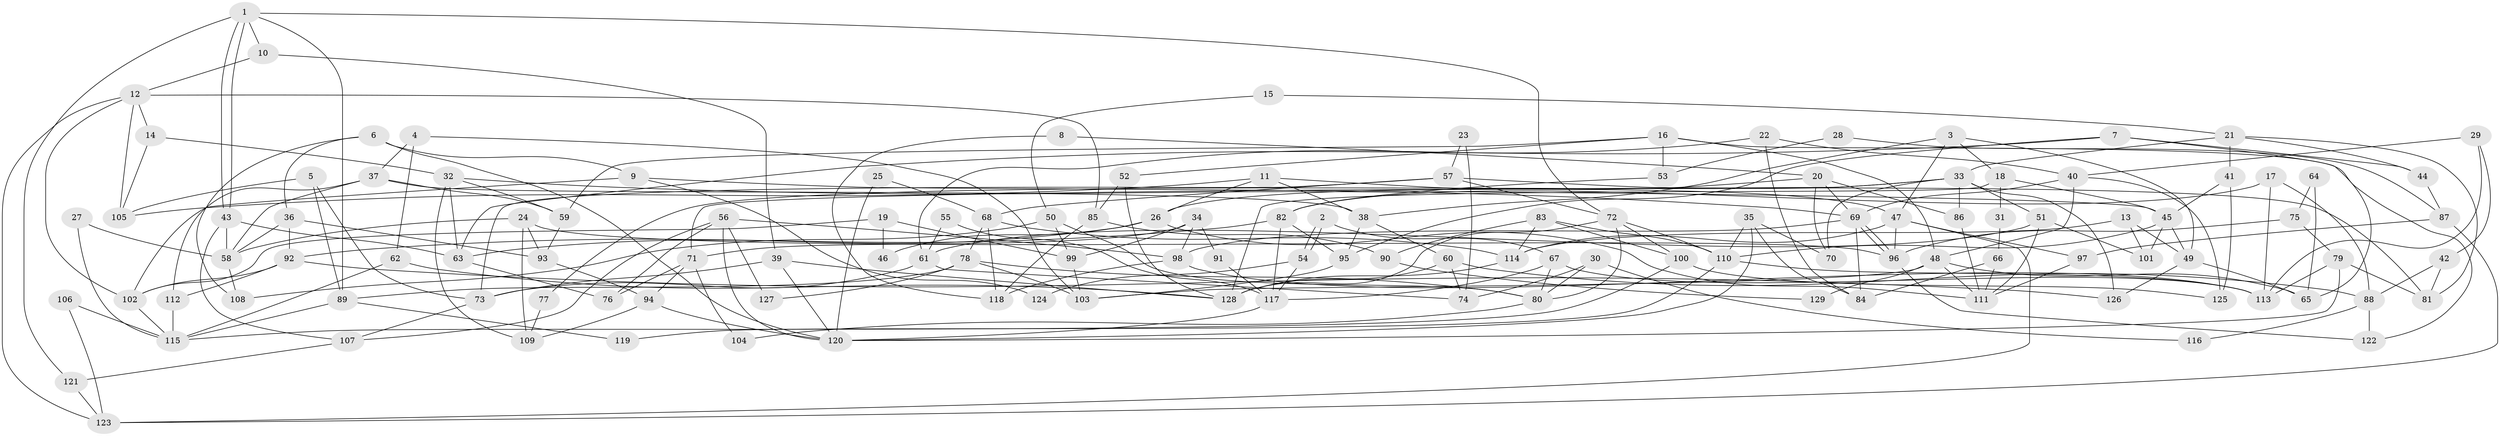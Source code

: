 // Generated by graph-tools (version 1.1) at 2025/11/02/27/25 16:11:18]
// undirected, 129 vertices, 258 edges
graph export_dot {
graph [start="1"]
  node [color=gray90,style=filled];
  1;
  2;
  3;
  4;
  5;
  6;
  7;
  8;
  9;
  10;
  11;
  12;
  13;
  14;
  15;
  16;
  17;
  18;
  19;
  20;
  21;
  22;
  23;
  24;
  25;
  26;
  27;
  28;
  29;
  30;
  31;
  32;
  33;
  34;
  35;
  36;
  37;
  38;
  39;
  40;
  41;
  42;
  43;
  44;
  45;
  46;
  47;
  48;
  49;
  50;
  51;
  52;
  53;
  54;
  55;
  56;
  57;
  58;
  59;
  60;
  61;
  62;
  63;
  64;
  65;
  66;
  67;
  68;
  69;
  70;
  71;
  72;
  73;
  74;
  75;
  76;
  77;
  78;
  79;
  80;
  81;
  82;
  83;
  84;
  85;
  86;
  87;
  88;
  89;
  90;
  91;
  92;
  93;
  94;
  95;
  96;
  97;
  98;
  99;
  100;
  101;
  102;
  103;
  104;
  105;
  106;
  107;
  108;
  109;
  110;
  111;
  112;
  113;
  114;
  115;
  116;
  117;
  118;
  119;
  120;
  121;
  122;
  123;
  124;
  125;
  126;
  127;
  128;
  129;
  1 -- 72;
  1 -- 43;
  1 -- 43;
  1 -- 10;
  1 -- 89;
  1 -- 121;
  2 -- 67;
  2 -- 54;
  2 -- 54;
  3 -- 47;
  3 -- 18;
  3 -- 38;
  3 -- 49;
  4 -- 103;
  4 -- 37;
  4 -- 62;
  5 -- 105;
  5 -- 89;
  5 -- 73;
  6 -- 36;
  6 -- 120;
  6 -- 9;
  6 -- 108;
  7 -- 44;
  7 -- 63;
  7 -- 65;
  7 -- 95;
  8 -- 20;
  8 -- 118;
  9 -- 45;
  9 -- 102;
  9 -- 124;
  10 -- 12;
  10 -- 39;
  11 -- 26;
  11 -- 38;
  11 -- 47;
  11 -- 105;
  12 -- 102;
  12 -- 14;
  12 -- 85;
  12 -- 105;
  12 -- 123;
  13 -- 49;
  13 -- 114;
  13 -- 101;
  14 -- 32;
  14 -- 105;
  15 -- 50;
  15 -- 21;
  16 -- 122;
  16 -- 59;
  16 -- 48;
  16 -- 52;
  16 -- 53;
  17 -- 113;
  17 -- 82;
  17 -- 88;
  18 -- 128;
  18 -- 45;
  18 -- 31;
  19 -- 99;
  19 -- 102;
  19 -- 46;
  20 -- 69;
  20 -- 70;
  20 -- 26;
  20 -- 86;
  21 -- 41;
  21 -- 81;
  21 -- 33;
  21 -- 44;
  22 -- 40;
  22 -- 84;
  22 -- 61;
  23 -- 57;
  23 -- 74;
  24 -- 109;
  24 -- 58;
  24 -- 93;
  24 -- 96;
  25 -- 68;
  25 -- 120;
  26 -- 111;
  26 -- 46;
  26 -- 63;
  27 -- 58;
  27 -- 115;
  28 -- 87;
  28 -- 53;
  29 -- 113;
  29 -- 42;
  29 -- 40;
  30 -- 74;
  30 -- 80;
  30 -- 116;
  31 -- 66;
  32 -- 69;
  32 -- 63;
  32 -- 59;
  32 -- 109;
  33 -- 51;
  33 -- 70;
  33 -- 71;
  33 -- 77;
  33 -- 86;
  33 -- 126;
  34 -- 71;
  34 -- 98;
  34 -- 91;
  34 -- 99;
  35 -- 120;
  35 -- 110;
  35 -- 70;
  35 -- 84;
  36 -- 92;
  36 -- 93;
  36 -- 58;
  37 -- 38;
  37 -- 58;
  37 -- 59;
  37 -- 112;
  38 -- 95;
  38 -- 60;
  39 -- 128;
  39 -- 73;
  39 -- 120;
  40 -- 48;
  40 -- 69;
  40 -- 125;
  41 -- 125;
  41 -- 45;
  42 -- 81;
  42 -- 88;
  43 -- 107;
  43 -- 58;
  43 -- 63;
  44 -- 87;
  45 -- 101;
  45 -- 110;
  45 -- 49;
  47 -- 96;
  47 -- 97;
  47 -- 114;
  47 -- 123;
  48 -- 65;
  48 -- 103;
  48 -- 111;
  48 -- 129;
  49 -- 65;
  49 -- 126;
  50 -- 108;
  50 -- 80;
  50 -- 99;
  51 -- 111;
  51 -- 61;
  51 -- 101;
  52 -- 85;
  52 -- 128;
  53 -- 82;
  54 -- 117;
  54 -- 124;
  55 -- 61;
  55 -- 117;
  56 -- 107;
  56 -- 120;
  56 -- 76;
  56 -- 98;
  56 -- 127;
  57 -- 68;
  57 -- 73;
  57 -- 72;
  57 -- 81;
  58 -- 108;
  59 -- 93;
  60 -- 128;
  60 -- 74;
  60 -- 88;
  61 -- 73;
  61 -- 74;
  62 -- 128;
  62 -- 115;
  63 -- 76;
  64 -- 65;
  64 -- 75;
  66 -- 111;
  66 -- 84;
  67 -- 80;
  67 -- 117;
  67 -- 113;
  68 -- 78;
  68 -- 114;
  68 -- 118;
  69 -- 96;
  69 -- 96;
  69 -- 84;
  69 -- 98;
  71 -- 76;
  71 -- 94;
  71 -- 104;
  72 -- 128;
  72 -- 80;
  72 -- 100;
  72 -- 110;
  73 -- 107;
  75 -- 96;
  75 -- 79;
  77 -- 109;
  78 -- 103;
  78 -- 89;
  78 -- 80;
  78 -- 127;
  79 -- 120;
  79 -- 113;
  79 -- 81;
  80 -- 104;
  82 -- 95;
  82 -- 92;
  82 -- 117;
  83 -- 100;
  83 -- 110;
  83 -- 90;
  83 -- 114;
  85 -- 118;
  85 -- 90;
  86 -- 111;
  87 -- 97;
  87 -- 123;
  88 -- 116;
  88 -- 122;
  89 -- 115;
  89 -- 119;
  90 -- 129;
  91 -- 117;
  92 -- 126;
  92 -- 102;
  92 -- 112;
  93 -- 94;
  94 -- 109;
  94 -- 120;
  95 -- 103;
  96 -- 122;
  97 -- 111;
  98 -- 113;
  98 -- 118;
  99 -- 103;
  100 -- 115;
  100 -- 125;
  102 -- 115;
  106 -- 115;
  106 -- 123;
  107 -- 121;
  110 -- 113;
  110 -- 119;
  112 -- 115;
  114 -- 128;
  117 -- 120;
  121 -- 123;
}

